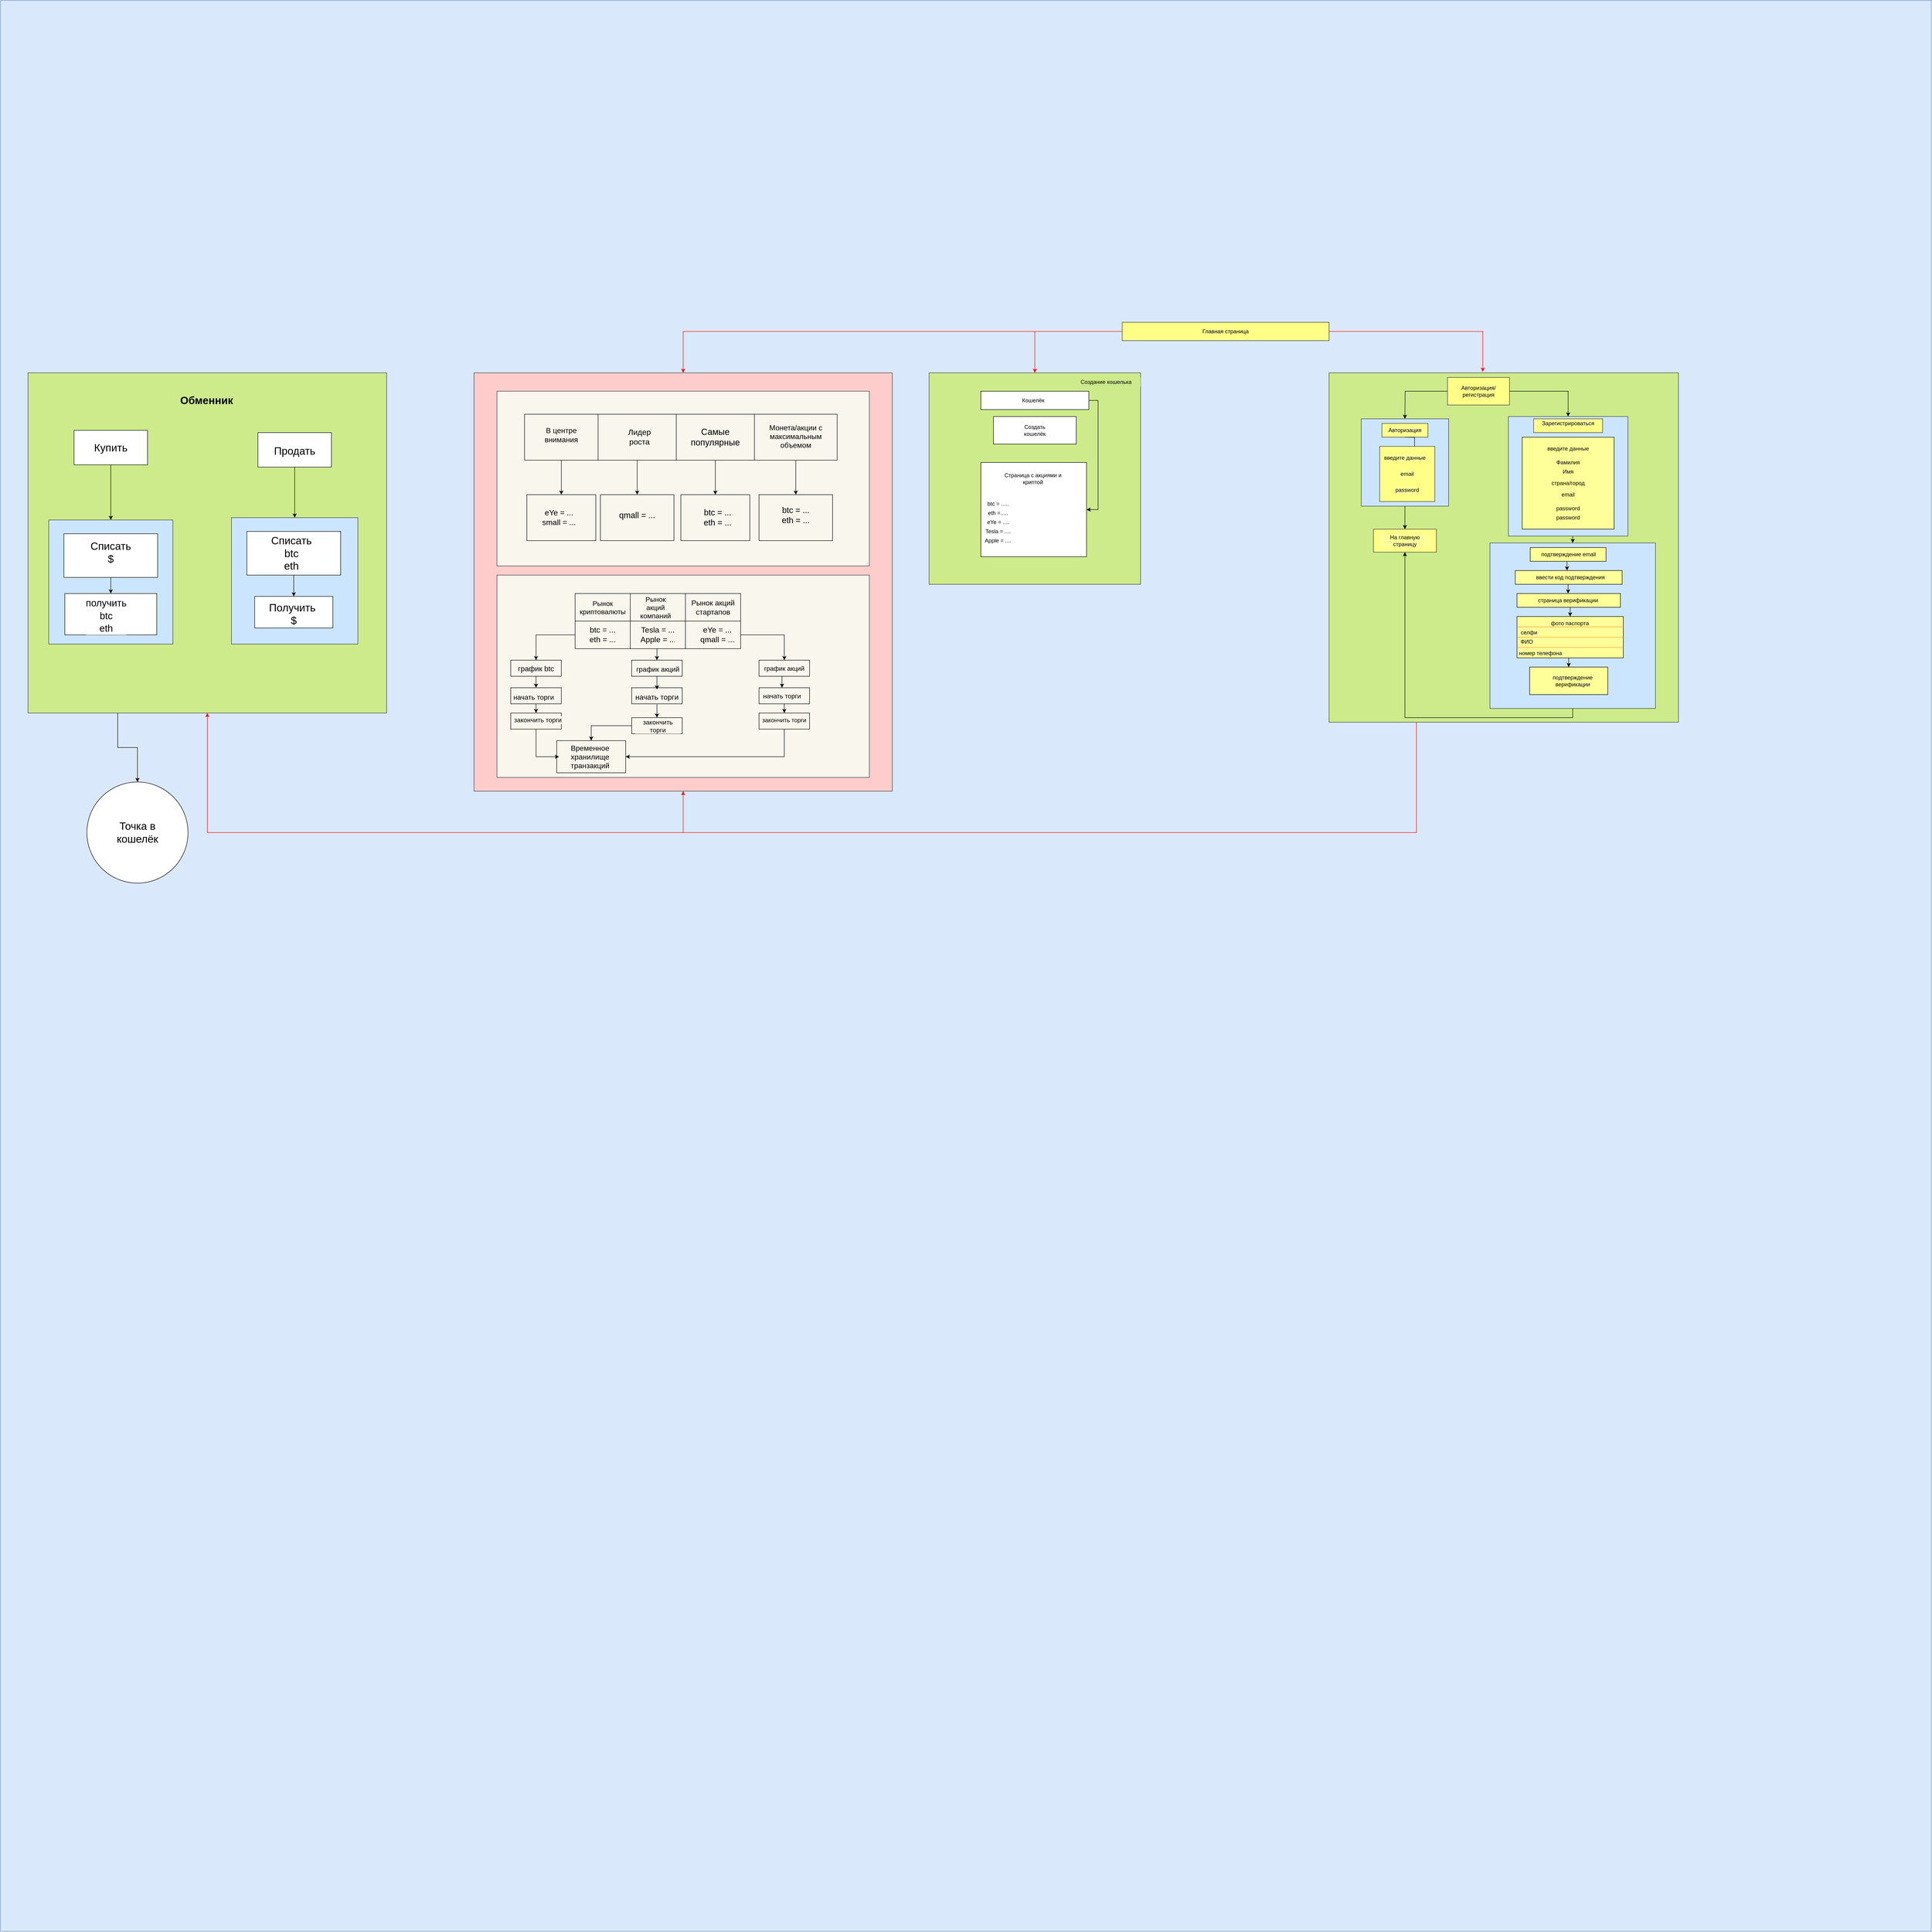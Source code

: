 <mxfile version="20.6.0" type="github">
  <diagram id="_kXGo4iluYgXWChyUHFs" name="Страница 1">
    <mxGraphModel dx="4217" dy="2133" grid="1" gridSize="10" guides="1" tooltips="1" connect="1" arrows="1" fold="1" page="1" pageScale="1" pageWidth="827" pageHeight="1169" math="0" shadow="0">
      <root>
        <mxCell id="0" />
        <mxCell id="1" parent="0" />
        <mxCell id="PXMOqG3apg1fKfNR8DtC-1" value="" style="whiteSpace=wrap;html=1;aspect=fixed;fillColor=#dae8fc;strokeColor=#6c8ebf;" vertex="1" parent="1">
          <mxGeometry x="-2310" y="-570" width="4200" height="4200" as="geometry" />
        </mxCell>
        <mxCell id="PXMOqG3apg1fKfNR8DtC-85" style="edgeStyle=orthogonalEdgeStyle;rounded=0;orthogonalLoop=1;jettySize=auto;html=1;exitX=1;exitY=0.5;exitDx=0;exitDy=0;entryX=0.44;entryY=-0.003;entryDx=0;entryDy=0;entryPerimeter=0;strokeColor=#FF0000;" edge="1" parent="1" source="PXMOqG3apg1fKfNR8DtC-2" target="PXMOqG3apg1fKfNR8DtC-5">
          <mxGeometry relative="1" as="geometry" />
        </mxCell>
        <mxCell id="PXMOqG3apg1fKfNR8DtC-89" style="edgeStyle=orthogonalEdgeStyle;rounded=0;orthogonalLoop=1;jettySize=auto;html=1;exitX=0;exitY=0.5;exitDx=0;exitDy=0;strokeColor=#FF0000;" edge="1" parent="1" source="PXMOqG3apg1fKfNR8DtC-2" target="PXMOqG3apg1fKfNR8DtC-88">
          <mxGeometry relative="1" as="geometry" />
        </mxCell>
        <mxCell id="PXMOqG3apg1fKfNR8DtC-109" style="edgeStyle=orthogonalEdgeStyle;rounded=0;orthogonalLoop=1;jettySize=auto;html=1;exitX=0;exitY=0.5;exitDx=0;exitDy=0;entryX=0.5;entryY=0;entryDx=0;entryDy=0;strokeColor=#FF0000;" edge="1" parent="1" source="PXMOqG3apg1fKfNR8DtC-2" target="PXMOqG3apg1fKfNR8DtC-107">
          <mxGeometry relative="1" as="geometry" />
        </mxCell>
        <mxCell id="PXMOqG3apg1fKfNR8DtC-2" value="Главная&amp;nbsp;страница" style="text;html=1;align=center;verticalAlign=middle;whiteSpace=wrap;rounded=0;fillColor=#ffff88;strokeColor=#36393d;" vertex="1" parent="1">
          <mxGeometry x="130" y="130" width="450" height="40" as="geometry" />
        </mxCell>
        <mxCell id="PXMOqG3apg1fKfNR8DtC-187" style="edgeStyle=orthogonalEdgeStyle;rounded=0;orthogonalLoop=1;jettySize=auto;html=1;exitX=0.25;exitY=1;exitDx=0;exitDy=0;entryX=0.5;entryY=1;entryDx=0;entryDy=0;strokeColor=#FF0000;" edge="1" parent="1" source="PXMOqG3apg1fKfNR8DtC-5" target="PXMOqG3apg1fKfNR8DtC-107">
          <mxGeometry relative="1" as="geometry">
            <Array as="points">
              <mxPoint x="770" y="1240" />
              <mxPoint x="-825" y="1240" />
            </Array>
          </mxGeometry>
        </mxCell>
        <mxCell id="PXMOqG3apg1fKfNR8DtC-217" style="edgeStyle=orthogonalEdgeStyle;rounded=0;orthogonalLoop=1;jettySize=auto;html=1;exitX=0.25;exitY=1;exitDx=0;exitDy=0;entryX=0.5;entryY=1;entryDx=0;entryDy=0;strokeColor=#FF0000;fontSize=14;" edge="1" parent="1" source="PXMOqG3apg1fKfNR8DtC-5" target="PXMOqG3apg1fKfNR8DtC-189">
          <mxGeometry relative="1" as="geometry">
            <Array as="points">
              <mxPoint x="770" y="1240" />
              <mxPoint x="-1860" y="1240" />
            </Array>
          </mxGeometry>
        </mxCell>
        <mxCell id="PXMOqG3apg1fKfNR8DtC-5" value="" style="whiteSpace=wrap;html=1;aspect=fixed;fillColor=#cdeb8b;strokeColor=#36393d;" vertex="1" parent="1">
          <mxGeometry x="580" y="240" width="760" height="760" as="geometry" />
        </mxCell>
        <mxCell id="PXMOqG3apg1fKfNR8DtC-24" style="edgeStyle=orthogonalEdgeStyle;rounded=0;orthogonalLoop=1;jettySize=auto;html=1;exitX=0;exitY=0.5;exitDx=0;exitDy=0;entryX=0.5;entryY=0;entryDx=0;entryDy=0;" edge="1" parent="1" source="PXMOqG3apg1fKfNR8DtC-6">
          <mxGeometry relative="1" as="geometry">
            <mxPoint x="745" y="340" as="targetPoint" />
          </mxGeometry>
        </mxCell>
        <mxCell id="PXMOqG3apg1fKfNR8DtC-50" style="edgeStyle=orthogonalEdgeStyle;rounded=0;orthogonalLoop=1;jettySize=auto;html=1;entryX=0.5;entryY=0;entryDx=0;entryDy=0;" edge="1" parent="1" source="PXMOqG3apg1fKfNR8DtC-6" target="PXMOqG3apg1fKfNR8DtC-39">
          <mxGeometry relative="1" as="geometry" />
        </mxCell>
        <mxCell id="PXMOqG3apg1fKfNR8DtC-6" value="" style="rounded=0;whiteSpace=wrap;html=1;fillColor=#ffff88;strokeColor=#36393d;" vertex="1" parent="1">
          <mxGeometry x="837.5" y="250" width="135" height="60" as="geometry" />
        </mxCell>
        <mxCell id="PXMOqG3apg1fKfNR8DtC-7" value="Авторизация/регистрация" style="text;html=1;strokeColor=none;fillColor=none;align=center;verticalAlign=middle;whiteSpace=wrap;rounded=0;" vertex="1" parent="1">
          <mxGeometry x="875" y="265" width="60" height="30" as="geometry" />
        </mxCell>
        <mxCell id="PXMOqG3apg1fKfNR8DtC-30" style="edgeStyle=orthogonalEdgeStyle;rounded=0;orthogonalLoop=1;jettySize=auto;html=1;exitX=0.5;exitY=1;exitDx=0;exitDy=0;entryX=0.5;entryY=0;entryDx=0;entryDy=0;" edge="1" parent="1" source="PXMOqG3apg1fKfNR8DtC-9" target="PXMOqG3apg1fKfNR8DtC-22">
          <mxGeometry relative="1" as="geometry" />
        </mxCell>
        <mxCell id="PXMOqG3apg1fKfNR8DtC-9" value="" style="whiteSpace=wrap;html=1;aspect=fixed;fillColor=#cce5ff;strokeColor=#36393d;" vertex="1" parent="1">
          <mxGeometry x="650" y="340" width="190" height="190" as="geometry" />
        </mxCell>
        <mxCell id="PXMOqG3apg1fKfNR8DtC-13" value="" style="rounded=0;whiteSpace=wrap;html=1;labelBackgroundColor=#ffffff;fillColor=#ffff88;strokeColor=#36393d;" vertex="1" parent="1">
          <mxGeometry x="695" y="350" width="100" height="30" as="geometry" />
        </mxCell>
        <mxCell id="PXMOqG3apg1fKfNR8DtC-29" value="" style="edgeStyle=orthogonalEdgeStyle;rounded=0;orthogonalLoop=1;jettySize=auto;html=1;" edge="1" parent="1">
          <mxGeometry relative="1" as="geometry">
            <mxPoint x="745" y="380" as="sourcePoint" />
            <mxPoint x="749.333" y="470.0" as="targetPoint" />
          </mxGeometry>
        </mxCell>
        <mxCell id="PXMOqG3apg1fKfNR8DtC-15" value="" style="whiteSpace=wrap;html=1;aspect=fixed;labelBackgroundColor=#ffffff;fillColor=#ffff88;strokeColor=#36393d;" vertex="1" parent="1">
          <mxGeometry x="690" y="400" width="120" height="120" as="geometry" />
        </mxCell>
        <mxCell id="PXMOqG3apg1fKfNR8DtC-22" value="" style="rounded=0;whiteSpace=wrap;html=1;labelBackgroundColor=#ffffff;fillColor=#ffff88;strokeColor=#36393d;" vertex="1" parent="1">
          <mxGeometry x="676.5" y="580" width="137" height="50" as="geometry" />
        </mxCell>
        <mxCell id="PXMOqG3apg1fKfNR8DtC-68" style="edgeStyle=orthogonalEdgeStyle;rounded=0;orthogonalLoop=1;jettySize=auto;html=1;exitX=0.5;exitY=1;exitDx=0;exitDy=0;entryX=0.5;entryY=0;entryDx=0;entryDy=0;" edge="1" parent="1" source="PXMOqG3apg1fKfNR8DtC-31" target="PXMOqG3apg1fKfNR8DtC-59">
          <mxGeometry relative="1" as="geometry" />
        </mxCell>
        <mxCell id="PXMOqG3apg1fKfNR8DtC-31" value="" style="whiteSpace=wrap;html=1;aspect=fixed;labelBackgroundColor=#ffffff;fillColor=#cce5ff;strokeColor=#36393d;" vertex="1" parent="1">
          <mxGeometry x="970" y="335" width="260" height="260" as="geometry" />
        </mxCell>
        <mxCell id="PXMOqG3apg1fKfNR8DtC-34" value="" style="rounded=0;whiteSpace=wrap;html=1;labelBackgroundColor=#ffffff;fillColor=#ffff88;strokeColor=#36393d;" vertex="1" parent="1">
          <mxGeometry x="1025" y="340" width="150" height="30" as="geometry" />
        </mxCell>
        <mxCell id="PXMOqG3apg1fKfNR8DtC-39" value="Зарегистрироваться" style="text;html=1;strokeColor=none;fillColor=none;align=center;verticalAlign=middle;whiteSpace=wrap;rounded=0;labelBackgroundColor=#FFFF99;" vertex="1" parent="1">
          <mxGeometry x="1040" y="335" width="120" height="30" as="geometry" />
        </mxCell>
        <mxCell id="PXMOqG3apg1fKfNR8DtC-41" value="" style="whiteSpace=wrap;html=1;aspect=fixed;labelBackgroundColor=#FFFF99;fillColor=#FFFF99;" vertex="1" parent="1">
          <mxGeometry x="1000" y="380" width="200" height="200" as="geometry" />
        </mxCell>
        <mxCell id="PXMOqG3apg1fKfNR8DtC-42" value="введите данные" style="text;html=1;strokeColor=none;fillColor=none;align=center;verticalAlign=middle;whiteSpace=wrap;rounded=0;labelBackgroundColor=#FFFF99;" vertex="1" parent="1">
          <mxGeometry x="1045" y="390" width="110" height="30" as="geometry" />
        </mxCell>
        <mxCell id="PXMOqG3apg1fKfNR8DtC-43" value="Фамилия" style="text;html=1;strokeColor=none;fillColor=none;align=center;verticalAlign=middle;whiteSpace=wrap;rounded=0;labelBackgroundColor=#FFFF99;" vertex="1" parent="1">
          <mxGeometry x="1070" y="420" width="60" height="30" as="geometry" />
        </mxCell>
        <mxCell id="PXMOqG3apg1fKfNR8DtC-44" value="Имя" style="text;html=1;strokeColor=none;fillColor=none;align=center;verticalAlign=middle;whiteSpace=wrap;rounded=0;labelBackgroundColor=#FFFF99;" vertex="1" parent="1">
          <mxGeometry x="1070" y="440" width="60" height="30" as="geometry" />
        </mxCell>
        <mxCell id="PXMOqG3apg1fKfNR8DtC-45" value="страна/город" style="text;html=1;strokeColor=none;fillColor=none;align=center;verticalAlign=middle;whiteSpace=wrap;rounded=0;labelBackgroundColor=#FFFF99;" vertex="1" parent="1">
          <mxGeometry x="1060" y="465" width="80" height="30" as="geometry" />
        </mxCell>
        <mxCell id="PXMOqG3apg1fKfNR8DtC-46" value="email" style="text;html=1;strokeColor=none;fillColor=none;align=center;verticalAlign=middle;whiteSpace=wrap;rounded=0;labelBackgroundColor=#FFFF99;" vertex="1" parent="1">
          <mxGeometry x="1070" y="490" width="60" height="30" as="geometry" />
        </mxCell>
        <mxCell id="PXMOqG3apg1fKfNR8DtC-47" value="password" style="text;html=1;strokeColor=none;fillColor=none;align=center;verticalAlign=middle;whiteSpace=wrap;rounded=0;labelBackgroundColor=#FFFF99;" vertex="1" parent="1">
          <mxGeometry x="1070" y="520" width="60" height="30" as="geometry" />
        </mxCell>
        <mxCell id="PXMOqG3apg1fKfNR8DtC-48" value="password" style="text;html=1;strokeColor=none;fillColor=none;align=center;verticalAlign=middle;whiteSpace=wrap;rounded=0;labelBackgroundColor=#FFFF99;" vertex="1" parent="1">
          <mxGeometry x="1070" y="540" width="60" height="30" as="geometry" />
        </mxCell>
        <mxCell id="PXMOqG3apg1fKfNR8DtC-51" value="На главную страницу" style="text;html=1;strokeColor=none;fillColor=none;align=center;verticalAlign=middle;whiteSpace=wrap;rounded=0;labelBackgroundColor=#FFFF99;" vertex="1" parent="1">
          <mxGeometry x="690" y="590" width="110" height="30" as="geometry" />
        </mxCell>
        <mxCell id="PXMOqG3apg1fKfNR8DtC-52" value="password" style="text;html=1;strokeColor=none;fillColor=none;align=center;verticalAlign=middle;whiteSpace=wrap;rounded=0;labelBackgroundColor=#FFFF99;" vertex="1" parent="1">
          <mxGeometry x="720" y="480" width="60" height="30" as="geometry" />
        </mxCell>
        <mxCell id="PXMOqG3apg1fKfNR8DtC-53" value="email" style="text;html=1;strokeColor=none;fillColor=none;align=center;verticalAlign=middle;whiteSpace=wrap;rounded=0;labelBackgroundColor=#FFFF99;" vertex="1" parent="1">
          <mxGeometry x="720" y="445" width="60" height="30" as="geometry" />
        </mxCell>
        <mxCell id="PXMOqG3apg1fKfNR8DtC-54" value="введите данные" style="text;html=1;strokeColor=none;fillColor=none;align=center;verticalAlign=middle;whiteSpace=wrap;rounded=0;labelBackgroundColor=#FFFF99;" vertex="1" parent="1">
          <mxGeometry x="690" y="410" width="110" height="30" as="geometry" />
        </mxCell>
        <mxCell id="PXMOqG3apg1fKfNR8DtC-55" value="Авторизация" style="text;html=1;strokeColor=none;fillColor=none;align=center;verticalAlign=middle;whiteSpace=wrap;rounded=0;labelBackgroundColor=#FFFF99;" vertex="1" parent="1">
          <mxGeometry x="715" y="350" width="60" height="30" as="geometry" />
        </mxCell>
        <mxCell id="PXMOqG3apg1fKfNR8DtC-84" style="edgeStyle=orthogonalEdgeStyle;rounded=0;orthogonalLoop=1;jettySize=auto;html=1;exitX=0.5;exitY=1;exitDx=0;exitDy=0;entryX=0.5;entryY=1;entryDx=0;entryDy=0;strokeColor=#000000;" edge="1" parent="1" source="PXMOqG3apg1fKfNR8DtC-59" target="PXMOqG3apg1fKfNR8DtC-22">
          <mxGeometry relative="1" as="geometry" />
        </mxCell>
        <mxCell id="PXMOqG3apg1fKfNR8DtC-59" value="" style="whiteSpace=wrap;html=1;aspect=fixed;labelBackgroundColor=#ffffff;fillColor=#cce5ff;strokeColor=#36393d;" vertex="1" parent="1">
          <mxGeometry x="930" y="610" width="360" height="360" as="geometry" />
        </mxCell>
        <mxCell id="PXMOqG3apg1fKfNR8DtC-60" value="" style="rounded=0;whiteSpace=wrap;html=1;labelBackgroundColor=#FFFF99;fillColor=#FFFF99;" vertex="1" parent="1">
          <mxGeometry x="1017.5" y="620" width="165" height="30" as="geometry" />
        </mxCell>
        <mxCell id="PXMOqG3apg1fKfNR8DtC-69" style="edgeStyle=orthogonalEdgeStyle;rounded=0;orthogonalLoop=1;jettySize=auto;html=1;exitX=0.5;exitY=1;exitDx=0;exitDy=0;entryX=0.47;entryY=0;entryDx=0;entryDy=0;entryPerimeter=0;" edge="1" parent="1" source="PXMOqG3apg1fKfNR8DtC-61" target="PXMOqG3apg1fKfNR8DtC-63">
          <mxGeometry relative="1" as="geometry" />
        </mxCell>
        <mxCell id="PXMOqG3apg1fKfNR8DtC-61" value="подтверждение email" style="text;html=1;strokeColor=none;fillColor=none;align=center;verticalAlign=middle;whiteSpace=wrap;rounded=0;labelBackgroundColor=#FFFF99;" vertex="1" parent="1">
          <mxGeometry x="1021.25" y="620" width="160" height="30" as="geometry" />
        </mxCell>
        <mxCell id="PXMOqG3apg1fKfNR8DtC-62" value="" style="rounded=0;whiteSpace=wrap;html=1;labelBackgroundColor=#FFFF99;fillColor=#FFFF99;" vertex="1" parent="1">
          <mxGeometry x="985" y="670" width="232.5" height="30" as="geometry" />
        </mxCell>
        <mxCell id="PXMOqG3apg1fKfNR8DtC-70" style="edgeStyle=orthogonalEdgeStyle;rounded=0;orthogonalLoop=1;jettySize=auto;html=1;exitX=0.5;exitY=1;exitDx=0;exitDy=0;entryX=0.5;entryY=0;entryDx=0;entryDy=0;" edge="1" parent="1" source="PXMOqG3apg1fKfNR8DtC-63" target="PXMOqG3apg1fKfNR8DtC-65">
          <mxGeometry relative="1" as="geometry" />
        </mxCell>
        <mxCell id="PXMOqG3apg1fKfNR8DtC-63" value="ввести код подтверждения" style="text;html=1;strokeColor=none;fillColor=none;align=center;verticalAlign=middle;whiteSpace=wrap;rounded=0;labelBackgroundColor=#FFFF99;" vertex="1" parent="1">
          <mxGeometry x="980" y="670" width="250" height="30" as="geometry" />
        </mxCell>
        <mxCell id="PXMOqG3apg1fKfNR8DtC-64" value="" style="rounded=0;whiteSpace=wrap;html=1;labelBackgroundColor=#FFFF99;fillColor=#FFFF99;" vertex="1" parent="1">
          <mxGeometry x="988.75" y="720" width="225" height="30" as="geometry" />
        </mxCell>
        <mxCell id="PXMOqG3apg1fKfNR8DtC-72" style="edgeStyle=orthogonalEdgeStyle;rounded=0;orthogonalLoop=1;jettySize=auto;html=1;exitX=0.5;exitY=1;exitDx=0;exitDy=0;entryX=0.5;entryY=0;entryDx=0;entryDy=0;" edge="1" parent="1" source="PXMOqG3apg1fKfNR8DtC-65" target="PXMOqG3apg1fKfNR8DtC-67">
          <mxGeometry relative="1" as="geometry" />
        </mxCell>
        <mxCell id="PXMOqG3apg1fKfNR8DtC-65" value="страница верификации" style="text;html=1;strokeColor=none;fillColor=none;align=center;verticalAlign=middle;whiteSpace=wrap;rounded=0;labelBackgroundColor=#FFFF99;" vertex="1" parent="1">
          <mxGeometry x="1000" y="720" width="200" height="30" as="geometry" />
        </mxCell>
        <mxCell id="PXMOqG3apg1fKfNR8DtC-83" style="edgeStyle=orthogonalEdgeStyle;rounded=0;orthogonalLoop=1;jettySize=auto;html=1;exitX=0.5;exitY=1;exitDx=0;exitDy=0;entryX=0.5;entryY=0;entryDx=0;entryDy=0;strokeColor=#000000;" edge="1" parent="1" source="PXMOqG3apg1fKfNR8DtC-67" target="PXMOqG3apg1fKfNR8DtC-81">
          <mxGeometry relative="1" as="geometry" />
        </mxCell>
        <mxCell id="PXMOqG3apg1fKfNR8DtC-67" value="" style="rounded=0;whiteSpace=wrap;html=1;labelBackgroundColor=#FFFF99;fillColor=#FFFF99;" vertex="1" parent="1">
          <mxGeometry x="988.75" y="770" width="231.25" height="90" as="geometry" />
        </mxCell>
        <mxCell id="PXMOqG3apg1fKfNR8DtC-73" value="фото паспорта" style="text;html=1;strokeColor=none;fillColor=none;align=center;verticalAlign=middle;whiteSpace=wrap;rounded=0;labelBackgroundColor=#FFFF99;" vertex="1" parent="1">
          <mxGeometry x="1057.18" y="770" width="94.38" height="30" as="geometry" />
        </mxCell>
        <mxCell id="PXMOqG3apg1fKfNR8DtC-74" value="" style="endArrow=none;html=1;rounded=0;exitX=0;exitY=0.25;exitDx=0;exitDy=0;entryX=1;entryY=0.25;entryDx=0;entryDy=0;fillColor=#ffff88;strokeColor=#FF9933;" edge="1" parent="1" source="PXMOqG3apg1fKfNR8DtC-67" target="PXMOqG3apg1fKfNR8DtC-67">
          <mxGeometry width="50" height="50" relative="1" as="geometry">
            <mxPoint x="920" y="810" as="sourcePoint" />
            <mxPoint x="970" y="760" as="targetPoint" />
          </mxGeometry>
        </mxCell>
        <mxCell id="PXMOqG3apg1fKfNR8DtC-75" value="" style="endArrow=none;html=1;rounded=0;exitX=0;exitY=0.5;exitDx=0;exitDy=0;entryX=1;entryY=0.5;entryDx=0;entryDy=0;fillColor=#ffff88;strokeColor=#FF9933;" edge="1" parent="1" source="PXMOqG3apg1fKfNR8DtC-67" target="PXMOqG3apg1fKfNR8DtC-67">
          <mxGeometry width="50" height="50" relative="1" as="geometry">
            <mxPoint x="998.75" y="802.5" as="sourcePoint" />
            <mxPoint x="1230" y="802.5" as="targetPoint" />
          </mxGeometry>
        </mxCell>
        <mxCell id="PXMOqG3apg1fKfNR8DtC-76" value="" style="endArrow=none;html=1;rounded=0;exitX=0;exitY=0.75;exitDx=0;exitDy=0;entryX=1;entryY=0.75;entryDx=0;entryDy=0;fillColor=#ffff88;strokeColor=#FF9933;" edge="1" parent="1" source="PXMOqG3apg1fKfNR8DtC-67" target="PXMOqG3apg1fKfNR8DtC-67">
          <mxGeometry width="50" height="50" relative="1" as="geometry">
            <mxPoint x="1008.75" y="812.5" as="sourcePoint" />
            <mxPoint x="1240" y="812.5" as="targetPoint" />
          </mxGeometry>
        </mxCell>
        <mxCell id="PXMOqG3apg1fKfNR8DtC-77" value="селфи" style="text;html=1;strokeColor=none;fillColor=none;align=center;verticalAlign=middle;whiteSpace=wrap;rounded=0;labelBackgroundColor=#FFFF99;" vertex="1" parent="1">
          <mxGeometry x="980" y="790" width="70" height="30" as="geometry" />
        </mxCell>
        <mxCell id="PXMOqG3apg1fKfNR8DtC-78" value="ФИО" style="text;html=1;strokeColor=none;fillColor=none;align=center;verticalAlign=middle;whiteSpace=wrap;rounded=0;labelBackgroundColor=#FFFF99;" vertex="1" parent="1">
          <mxGeometry x="980" y="820" width="60" height="10" as="geometry" />
        </mxCell>
        <mxCell id="PXMOqG3apg1fKfNR8DtC-79" value="номер телефона" style="text;html=1;strokeColor=none;fillColor=none;align=center;verticalAlign=middle;whiteSpace=wrap;rounded=0;labelBackgroundColor=#FFFF99;" vertex="1" parent="1">
          <mxGeometry x="980" y="840" width="120" height="20" as="geometry" />
        </mxCell>
        <mxCell id="PXMOqG3apg1fKfNR8DtC-81" value="" style="rounded=0;whiteSpace=wrap;html=1;labelBackgroundColor=#FFFF99;fillColor=#FFFF99;" vertex="1" parent="1">
          <mxGeometry x="1016.25" y="880" width="170" height="60" as="geometry" />
        </mxCell>
        <mxCell id="PXMOqG3apg1fKfNR8DtC-82" value="подтверждение верификации" style="text;html=1;strokeColor=none;fillColor=none;align=center;verticalAlign=middle;whiteSpace=wrap;rounded=0;labelBackgroundColor=#FFFF99;" vertex="1" parent="1">
          <mxGeometry x="1060" y="895" width="100" height="30" as="geometry" />
        </mxCell>
        <mxCell id="PXMOqG3apg1fKfNR8DtC-88" value="" style="whiteSpace=wrap;html=1;aspect=fixed;labelBackgroundColor=#FFFF99;fillColor=#cdeb8b;strokeColor=#36393d;" vertex="1" parent="1">
          <mxGeometry x="-290" y="240" width="460" height="460" as="geometry" />
        </mxCell>
        <mxCell id="PXMOqG3apg1fKfNR8DtC-103" style="edgeStyle=orthogonalEdgeStyle;rounded=0;orthogonalLoop=1;jettySize=auto;html=1;exitX=1;exitY=0.5;exitDx=0;exitDy=0;entryX=1;entryY=0.5;entryDx=0;entryDy=0;strokeColor=#000000;" edge="1" parent="1" source="PXMOqG3apg1fKfNR8DtC-90" target="PXMOqG3apg1fKfNR8DtC-96">
          <mxGeometry relative="1" as="geometry" />
        </mxCell>
        <mxCell id="PXMOqG3apg1fKfNR8DtC-90" value="" style="rounded=0;whiteSpace=wrap;html=1;labelBackgroundColor=#FFFF99;" vertex="1" parent="1">
          <mxGeometry x="-177.5" y="280" width="235" height="40" as="geometry" />
        </mxCell>
        <mxCell id="PXMOqG3apg1fKfNR8DtC-93" value="Кошелёк" style="text;html=1;strokeColor=none;fillColor=none;align=center;verticalAlign=middle;whiteSpace=wrap;rounded=0;labelBackgroundColor=#FFFFFF;" vertex="1" parent="1">
          <mxGeometry x="-110" y="285" width="92.5" height="30" as="geometry" />
        </mxCell>
        <mxCell id="PXMOqG3apg1fKfNR8DtC-94" value="" style="rounded=0;whiteSpace=wrap;html=1;labelBackgroundColor=#FFFFFF;" vertex="1" parent="1">
          <mxGeometry x="-150" y="335" width="180" height="60" as="geometry" />
        </mxCell>
        <mxCell id="PXMOqG3apg1fKfNR8DtC-95" value="Создать кошелёк" style="text;html=1;strokeColor=none;fillColor=none;align=center;verticalAlign=middle;whiteSpace=wrap;rounded=0;labelBackgroundColor=#FFFFFF;" vertex="1" parent="1">
          <mxGeometry x="-105" y="350" width="90" height="30" as="geometry" />
        </mxCell>
        <mxCell id="PXMOqG3apg1fKfNR8DtC-96" value="" style="rounded=0;whiteSpace=wrap;html=1;labelBackgroundColor=#FFFFFF;" vertex="1" parent="1">
          <mxGeometry x="-177.5" y="435" width="230" height="205" as="geometry" />
        </mxCell>
        <mxCell id="PXMOqG3apg1fKfNR8DtC-97" value="Страница с акциями и криптой" style="text;html=1;strokeColor=none;fillColor=none;align=center;verticalAlign=middle;whiteSpace=wrap;rounded=0;labelBackgroundColor=#FFFFFF;" vertex="1" parent="1">
          <mxGeometry x="-138.75" y="455" width="150" height="30" as="geometry" />
        </mxCell>
        <mxCell id="PXMOqG3apg1fKfNR8DtC-98" value="btc = ....." style="text;html=1;strokeColor=none;fillColor=none;align=center;verticalAlign=middle;whiteSpace=wrap;rounded=0;labelBackgroundColor=#FFFFFF;" vertex="1" parent="1">
          <mxGeometry x="-170" y="510" width="60" height="30" as="geometry" />
        </mxCell>
        <mxCell id="PXMOqG3apg1fKfNR8DtC-99" value="eth =....." style="text;html=1;strokeColor=none;fillColor=none;align=center;verticalAlign=middle;whiteSpace=wrap;rounded=0;labelBackgroundColor=#FFFFFF;" vertex="1" parent="1">
          <mxGeometry x="-170" y="530" width="60" height="30" as="geometry" />
        </mxCell>
        <mxCell id="PXMOqG3apg1fKfNR8DtC-100" value="eYe = ...." style="text;html=1;strokeColor=none;fillColor=none;align=center;verticalAlign=middle;whiteSpace=wrap;rounded=0;labelBackgroundColor=#FFFFFF;" vertex="1" parent="1">
          <mxGeometry x="-170" y="550" width="60" height="30" as="geometry" />
        </mxCell>
        <mxCell id="PXMOqG3apg1fKfNR8DtC-101" value="Tesla = ...." style="text;html=1;strokeColor=none;fillColor=none;align=center;verticalAlign=middle;whiteSpace=wrap;rounded=0;labelBackgroundColor=#FFFFFF;" vertex="1" parent="1">
          <mxGeometry x="-170" y="570" width="60" height="30" as="geometry" />
        </mxCell>
        <mxCell id="PXMOqG3apg1fKfNR8DtC-102" value="Apple = ...." style="text;html=1;strokeColor=none;fillColor=none;align=center;verticalAlign=middle;whiteSpace=wrap;rounded=0;labelBackgroundColor=#FFFFFF;" vertex="1" parent="1">
          <mxGeometry x="-170" y="590" width="60" height="30" as="geometry" />
        </mxCell>
        <mxCell id="PXMOqG3apg1fKfNR8DtC-106" value="&lt;span style=&quot;background-color: rgb(205, 235, 139);&quot;&gt;Создание кошелька&lt;/span&gt;" style="text;html=1;strokeColor=none;fillColor=#cdeb8b;align=center;verticalAlign=middle;whiteSpace=wrap;rounded=0;labelBackgroundColor=#B9E0A5;" vertex="1" parent="1">
          <mxGeometry x="20" y="250" width="150" height="20" as="geometry" />
        </mxCell>
        <mxCell id="PXMOqG3apg1fKfNR8DtC-107" value="" style="whiteSpace=wrap;html=1;aspect=fixed;labelBackgroundColor=#CDEB8B;fillColor=#ffcccc;strokeColor=#36393d;" vertex="1" parent="1">
          <mxGeometry x="-1280" y="240" width="910" height="910" as="geometry" />
        </mxCell>
        <mxCell id="PXMOqG3apg1fKfNR8DtC-111" value="" style="rounded=0;whiteSpace=wrap;html=1;labelBackgroundColor=#CDEB8B;fillColor=#f9f7ed;strokeColor=#36393d;" vertex="1" parent="1">
          <mxGeometry x="-1230" y="280" width="810" height="380" as="geometry" />
        </mxCell>
        <mxCell id="PXMOqG3apg1fKfNR8DtC-127" style="edgeStyle=orthogonalEdgeStyle;rounded=0;orthogonalLoop=1;jettySize=auto;html=1;exitX=0.5;exitY=1;exitDx=0;exitDy=0;entryX=0.5;entryY=0;entryDx=0;entryDy=0;strokeColor=#000000;" edge="1" parent="1" source="PXMOqG3apg1fKfNR8DtC-112" target="PXMOqG3apg1fKfNR8DtC-123">
          <mxGeometry relative="1" as="geometry" />
        </mxCell>
        <mxCell id="PXMOqG3apg1fKfNR8DtC-112" value="" style="rounded=0;whiteSpace=wrap;html=1;labelBackgroundColor=#CDEB8B;fillColor=none;" vertex="1" parent="1">
          <mxGeometry x="-1170" y="330" width="160" height="100" as="geometry" />
        </mxCell>
        <mxCell id="PXMOqG3apg1fKfNR8DtC-128" style="edgeStyle=orthogonalEdgeStyle;rounded=0;orthogonalLoop=1;jettySize=auto;html=1;exitX=0.5;exitY=1;exitDx=0;exitDy=0;entryX=0.5;entryY=0;entryDx=0;entryDy=0;strokeColor=#000000;" edge="1" parent="1" source="PXMOqG3apg1fKfNR8DtC-113" target="PXMOqG3apg1fKfNR8DtC-124">
          <mxGeometry relative="1" as="geometry" />
        </mxCell>
        <mxCell id="PXMOqG3apg1fKfNR8DtC-113" value="" style="rounded=0;whiteSpace=wrap;html=1;labelBackgroundColor=#CDEB8B;fillColor=none;" vertex="1" parent="1">
          <mxGeometry x="-1010" y="330" width="170" height="100" as="geometry" />
        </mxCell>
        <mxCell id="PXMOqG3apg1fKfNR8DtC-129" style="edgeStyle=orthogonalEdgeStyle;rounded=0;orthogonalLoop=1;jettySize=auto;html=1;exitX=0.5;exitY=1;exitDx=0;exitDy=0;entryX=0.5;entryY=0;entryDx=0;entryDy=0;strokeColor=#000000;" edge="1" parent="1" source="PXMOqG3apg1fKfNR8DtC-114" target="PXMOqG3apg1fKfNR8DtC-125">
          <mxGeometry relative="1" as="geometry" />
        </mxCell>
        <mxCell id="PXMOqG3apg1fKfNR8DtC-114" value="" style="rounded=0;whiteSpace=wrap;html=1;labelBackgroundColor=#CDEB8B;fillColor=none;" vertex="1" parent="1">
          <mxGeometry x="-840" y="330" width="170" height="100" as="geometry" />
        </mxCell>
        <mxCell id="PXMOqG3apg1fKfNR8DtC-130" style="edgeStyle=orthogonalEdgeStyle;rounded=0;orthogonalLoop=1;jettySize=auto;html=1;exitX=0.5;exitY=1;exitDx=0;exitDy=0;entryX=0.5;entryY=0;entryDx=0;entryDy=0;strokeColor=#000000;" edge="1" parent="1" source="PXMOqG3apg1fKfNR8DtC-115" target="PXMOqG3apg1fKfNR8DtC-126">
          <mxGeometry relative="1" as="geometry" />
        </mxCell>
        <mxCell id="PXMOqG3apg1fKfNR8DtC-115" value="" style="rounded=0;whiteSpace=wrap;html=1;labelBackgroundColor=#CDEB8B;fillColor=none;" vertex="1" parent="1">
          <mxGeometry x="-670" y="330" width="180" height="100" as="geometry" />
        </mxCell>
        <mxCell id="PXMOqG3apg1fKfNR8DtC-119" value="&lt;font style=&quot;font-size: 16px;&quot;&gt;В центре внимания&lt;/font&gt;" style="text;html=1;strokeColor=none;fillColor=none;align=center;verticalAlign=middle;whiteSpace=wrap;rounded=0;labelBackgroundColor=#F9F7ED;" vertex="1" parent="1">
          <mxGeometry x="-1140" y="350" width="100" height="50" as="geometry" />
        </mxCell>
        <mxCell id="PXMOqG3apg1fKfNR8DtC-120" value="&lt;font style=&quot;font-size: 17px;&quot;&gt;Лидер роста&lt;/font&gt;" style="text;html=1;strokeColor=none;fillColor=none;align=center;verticalAlign=middle;whiteSpace=wrap;rounded=0;labelBackgroundColor=#F9F7ED;" vertex="1" parent="1">
          <mxGeometry x="-970" y="360" width="100" height="40" as="geometry" />
        </mxCell>
        <mxCell id="PXMOqG3apg1fKfNR8DtC-121" value="&lt;font style=&quot;font-size: 19px;&quot;&gt;Самые популярные&lt;/font&gt;" style="text;html=1;strokeColor=none;fillColor=none;align=center;verticalAlign=middle;whiteSpace=wrap;rounded=0;labelBackgroundColor=#F9F7ED;" vertex="1" parent="1">
          <mxGeometry x="-800" y="355" width="90" height="50" as="geometry" />
        </mxCell>
        <mxCell id="PXMOqG3apg1fKfNR8DtC-122" value="&lt;font style=&quot;font-size: 16px;&quot;&gt;Монета/акции с максимальным объемом&lt;/font&gt;" style="text;html=1;strokeColor=none;fillColor=none;align=center;verticalAlign=middle;whiteSpace=wrap;rounded=0;labelBackgroundColor=#F9F7ED;" vertex="1" parent="1">
          <mxGeometry x="-640" y="355" width="120" height="45" as="geometry" />
        </mxCell>
        <mxCell id="PXMOqG3apg1fKfNR8DtC-123" value="" style="rounded=0;whiteSpace=wrap;html=1;labelBackgroundColor=#F9F7ED;fillColor=none;" vertex="1" parent="1">
          <mxGeometry x="-1165" y="505" width="150" height="100" as="geometry" />
        </mxCell>
        <mxCell id="PXMOqG3apg1fKfNR8DtC-124" value="" style="rounded=0;whiteSpace=wrap;html=1;labelBackgroundColor=#F9F7ED;fillColor=none;" vertex="1" parent="1">
          <mxGeometry x="-1005" y="505" width="160" height="100" as="geometry" />
        </mxCell>
        <mxCell id="PXMOqG3apg1fKfNR8DtC-125" value="" style="rounded=0;whiteSpace=wrap;html=1;labelBackgroundColor=#F9F7ED;fillColor=none;" vertex="1" parent="1">
          <mxGeometry x="-830" y="505" width="150" height="100" as="geometry" />
        </mxCell>
        <mxCell id="PXMOqG3apg1fKfNR8DtC-126" value="" style="rounded=0;whiteSpace=wrap;html=1;labelBackgroundColor=#F9F7ED;fillColor=none;" vertex="1" parent="1">
          <mxGeometry x="-660" y="505" width="160" height="100" as="geometry" />
        </mxCell>
        <mxCell id="PXMOqG3apg1fKfNR8DtC-131" value="&lt;font style=&quot;font-size: 17px;&quot;&gt;eYe = ...&lt;br&gt;small = ...&lt;/font&gt;" style="text;html=1;strokeColor=none;fillColor=none;align=center;verticalAlign=middle;whiteSpace=wrap;rounded=0;labelBackgroundColor=#F9F7ED;" vertex="1" parent="1">
          <mxGeometry x="-1140" y="530" width="90" height="50" as="geometry" />
        </mxCell>
        <mxCell id="PXMOqG3apg1fKfNR8DtC-132" value="&lt;font style=&quot;font-size: 18px;&quot;&gt;qmall = ...&lt;/font&gt;" style="text;html=1;strokeColor=none;fillColor=none;align=center;verticalAlign=middle;whiteSpace=wrap;rounded=0;labelBackgroundColor=#F9F7ED;" vertex="1" parent="1">
          <mxGeometry x="-970" y="530" width="90" height="40" as="geometry" />
        </mxCell>
        <mxCell id="PXMOqG3apg1fKfNR8DtC-133" value="&lt;font style=&quot;font-size: 18px;&quot;&gt;btc = ...&lt;br&gt;eth = ...&lt;/font&gt;" style="text;html=1;strokeColor=none;fillColor=none;align=center;verticalAlign=middle;whiteSpace=wrap;rounded=0;labelBackgroundColor=#F9F7ED;" vertex="1" parent="1">
          <mxGeometry x="-810" y="520" width="120" height="70" as="geometry" />
        </mxCell>
        <mxCell id="PXMOqG3apg1fKfNR8DtC-134" value="&lt;font style=&quot;font-size: 18px;&quot;&gt;btc = ...&lt;br&gt;eth = ...&lt;/font&gt;" style="text;html=1;strokeColor=none;fillColor=none;align=center;verticalAlign=middle;whiteSpace=wrap;rounded=0;labelBackgroundColor=#F9F7ED;" vertex="1" parent="1">
          <mxGeometry x="-650" y="510" width="140" height="80" as="geometry" />
        </mxCell>
        <mxCell id="PXMOqG3apg1fKfNR8DtC-135" value="" style="rounded=0;whiteSpace=wrap;html=1;labelBackgroundColor=#F9F7ED;fillColor=#f9f7ed;strokeColor=#36393d;" vertex="1" parent="1">
          <mxGeometry x="-1230" y="680" width="810" height="440" as="geometry" />
        </mxCell>
        <mxCell id="PXMOqG3apg1fKfNR8DtC-138" value="" style="rounded=0;whiteSpace=wrap;html=1;labelBackgroundColor=#F9F7ED;fillColor=none;" vertex="1" parent="1">
          <mxGeometry x="-1060" y="720" width="120" height="60" as="geometry" />
        </mxCell>
        <mxCell id="PXMOqG3apg1fKfNR8DtC-139" value="" style="rounded=0;whiteSpace=wrap;html=1;labelBackgroundColor=#F9F7ED;fillColor=none;" vertex="1" parent="1">
          <mxGeometry x="-940" y="720" width="120" height="60" as="geometry" />
        </mxCell>
        <mxCell id="PXMOqG3apg1fKfNR8DtC-140" value="" style="rounded=0;whiteSpace=wrap;html=1;labelBackgroundColor=#F9F7ED;fillColor=none;" vertex="1" parent="1">
          <mxGeometry x="-820" y="720" width="120" height="60" as="geometry" />
        </mxCell>
        <mxCell id="PXMOqG3apg1fKfNR8DtC-166" style="edgeStyle=orthogonalEdgeStyle;rounded=0;orthogonalLoop=1;jettySize=auto;html=1;exitX=0;exitY=0.5;exitDx=0;exitDy=0;entryX=0.5;entryY=0;entryDx=0;entryDy=0;strokeColor=#000000;" edge="1" parent="1" source="PXMOqG3apg1fKfNR8DtC-141" target="PXMOqG3apg1fKfNR8DtC-144">
          <mxGeometry relative="1" as="geometry" />
        </mxCell>
        <mxCell id="PXMOqG3apg1fKfNR8DtC-141" value="" style="rounded=0;whiteSpace=wrap;html=1;labelBackgroundColor=#F9F7ED;fillColor=none;" vertex="1" parent="1">
          <mxGeometry x="-1060" y="780" width="120" height="60" as="geometry" />
        </mxCell>
        <mxCell id="PXMOqG3apg1fKfNR8DtC-163" style="edgeStyle=orthogonalEdgeStyle;rounded=0;orthogonalLoop=1;jettySize=auto;html=1;exitX=0.5;exitY=1;exitDx=0;exitDy=0;entryX=0.5;entryY=0;entryDx=0;entryDy=0;strokeColor=#000000;" edge="1" parent="1" source="PXMOqG3apg1fKfNR8DtC-142" target="PXMOqG3apg1fKfNR8DtC-148">
          <mxGeometry relative="1" as="geometry" />
        </mxCell>
        <mxCell id="PXMOqG3apg1fKfNR8DtC-142" value="" style="rounded=0;whiteSpace=wrap;html=1;labelBackgroundColor=#F9F7ED;fillColor=none;" vertex="1" parent="1">
          <mxGeometry x="-940" y="780" width="120" height="60" as="geometry" />
        </mxCell>
        <mxCell id="PXMOqG3apg1fKfNR8DtC-173" style="edgeStyle=orthogonalEdgeStyle;rounded=0;orthogonalLoop=1;jettySize=auto;html=1;exitX=1;exitY=0.5;exitDx=0;exitDy=0;entryX=0.5;entryY=0;entryDx=0;entryDy=0;strokeColor=#000000;" edge="1" parent="1" source="PXMOqG3apg1fKfNR8DtC-143" target="PXMOqG3apg1fKfNR8DtC-151">
          <mxGeometry relative="1" as="geometry" />
        </mxCell>
        <mxCell id="PXMOqG3apg1fKfNR8DtC-143" value="" style="rounded=0;whiteSpace=wrap;html=1;labelBackgroundColor=#F9F7ED;fillColor=none;" vertex="1" parent="1">
          <mxGeometry x="-820" y="780" width="120" height="60" as="geometry" />
        </mxCell>
        <mxCell id="PXMOqG3apg1fKfNR8DtC-174" style="edgeStyle=orthogonalEdgeStyle;rounded=0;orthogonalLoop=1;jettySize=auto;html=1;exitX=0.5;exitY=1;exitDx=0;exitDy=0;entryX=0.5;entryY=0;entryDx=0;entryDy=0;strokeColor=#000000;" edge="1" parent="1" source="PXMOqG3apg1fKfNR8DtC-144" target="PXMOqG3apg1fKfNR8DtC-145">
          <mxGeometry relative="1" as="geometry" />
        </mxCell>
        <mxCell id="PXMOqG3apg1fKfNR8DtC-144" value="" style="rounded=0;whiteSpace=wrap;html=1;labelBackgroundColor=#F9F7ED;fillColor=none;" vertex="1" parent="1">
          <mxGeometry x="-1200" y="865" width="110" height="35" as="geometry" />
        </mxCell>
        <mxCell id="PXMOqG3apg1fKfNR8DtC-145" value="" style="rounded=0;whiteSpace=wrap;html=1;labelBackgroundColor=#F9F7ED;fillColor=none;" vertex="1" parent="1">
          <mxGeometry x="-1200" y="925" width="110" height="35" as="geometry" />
        </mxCell>
        <mxCell id="PXMOqG3apg1fKfNR8DtC-184" style="edgeStyle=orthogonalEdgeStyle;rounded=0;orthogonalLoop=1;jettySize=auto;html=1;exitX=0.5;exitY=1;exitDx=0;exitDy=0;entryX=0;entryY=0.5;entryDx=0;entryDy=0;strokeColor=#000000;" edge="1" parent="1" source="PXMOqG3apg1fKfNR8DtC-146" target="PXMOqG3apg1fKfNR8DtC-183">
          <mxGeometry relative="1" as="geometry" />
        </mxCell>
        <mxCell id="PXMOqG3apg1fKfNR8DtC-146" value="" style="rounded=0;whiteSpace=wrap;html=1;labelBackgroundColor=#F9F7ED;fillColor=none;" vertex="1" parent="1">
          <mxGeometry x="-1200" y="980" width="110" height="35" as="geometry" />
        </mxCell>
        <mxCell id="PXMOqG3apg1fKfNR8DtC-148" value="" style="rounded=0;whiteSpace=wrap;html=1;labelBackgroundColor=#F9F7ED;fillColor=none;" vertex="1" parent="1">
          <mxGeometry x="-937" y="865" width="110" height="35" as="geometry" />
        </mxCell>
        <mxCell id="PXMOqG3apg1fKfNR8DtC-149" value="" style="rounded=0;whiteSpace=wrap;html=1;labelBackgroundColor=#F9F7ED;fillColor=none;" vertex="1" parent="1">
          <mxGeometry x="-937" y="925" width="110" height="35" as="geometry" />
        </mxCell>
        <mxCell id="PXMOqG3apg1fKfNR8DtC-185" style="edgeStyle=orthogonalEdgeStyle;rounded=0;orthogonalLoop=1;jettySize=auto;html=1;exitX=0;exitY=0.5;exitDx=0;exitDy=0;strokeColor=#000000;" edge="1" parent="1" source="PXMOqG3apg1fKfNR8DtC-150" target="PXMOqG3apg1fKfNR8DtC-182">
          <mxGeometry relative="1" as="geometry" />
        </mxCell>
        <mxCell id="PXMOqG3apg1fKfNR8DtC-150" value="" style="rounded=0;whiteSpace=wrap;html=1;labelBackgroundColor=#F9F7ED;fillColor=none;" vertex="1" parent="1">
          <mxGeometry x="-937" y="990" width="110" height="35" as="geometry" />
        </mxCell>
        <mxCell id="PXMOqG3apg1fKfNR8DtC-177" style="edgeStyle=orthogonalEdgeStyle;rounded=0;orthogonalLoop=1;jettySize=auto;html=1;exitX=0.5;exitY=1;exitDx=0;exitDy=0;entryX=0.5;entryY=0;entryDx=0;entryDy=0;strokeColor=#000000;" edge="1" parent="1" source="PXMOqG3apg1fKfNR8DtC-151" target="PXMOqG3apg1fKfNR8DtC-171">
          <mxGeometry relative="1" as="geometry" />
        </mxCell>
        <mxCell id="PXMOqG3apg1fKfNR8DtC-151" value="" style="rounded=0;whiteSpace=wrap;html=1;labelBackgroundColor=#F9F7ED;fillColor=none;" vertex="1" parent="1">
          <mxGeometry x="-660" y="865" width="110" height="35" as="geometry" />
        </mxCell>
        <mxCell id="PXMOqG3apg1fKfNR8DtC-152" value="" style="rounded=0;whiteSpace=wrap;html=1;labelBackgroundColor=#F9F7ED;fillColor=none;" vertex="1" parent="1">
          <mxGeometry x="-660" y="925" width="110" height="35" as="geometry" />
        </mxCell>
        <mxCell id="PXMOqG3apg1fKfNR8DtC-186" style="edgeStyle=orthogonalEdgeStyle;rounded=0;orthogonalLoop=1;jettySize=auto;html=1;exitX=0.5;exitY=1;exitDx=0;exitDy=0;entryX=1;entryY=0.5;entryDx=0;entryDy=0;strokeColor=#000000;" edge="1" parent="1" source="PXMOqG3apg1fKfNR8DtC-153" target="PXMOqG3apg1fKfNR8DtC-182">
          <mxGeometry relative="1" as="geometry" />
        </mxCell>
        <mxCell id="PXMOqG3apg1fKfNR8DtC-153" value="" style="rounded=0;whiteSpace=wrap;html=1;labelBackgroundColor=#F9F7ED;fillColor=none;" vertex="1" parent="1">
          <mxGeometry x="-660" y="980" width="110" height="35" as="geometry" />
        </mxCell>
        <mxCell id="PXMOqG3apg1fKfNR8DtC-154" value="&lt;font style=&quot;font-size: 15px;&quot;&gt;Рынок криптовалюты&lt;/font&gt;" style="text;html=1;strokeColor=none;fillColor=none;align=center;verticalAlign=middle;whiteSpace=wrap;rounded=0;labelBackgroundColor=#F9F7ED;" vertex="1" parent="1">
          <mxGeometry x="-1050" y="730" width="100" height="40" as="geometry" />
        </mxCell>
        <mxCell id="PXMOqG3apg1fKfNR8DtC-155" value="&lt;font style=&quot;font-size: 15px;&quot;&gt;Рынок акций компаний&lt;/font&gt;" style="text;html=1;strokeColor=none;fillColor=none;align=center;verticalAlign=middle;whiteSpace=wrap;rounded=0;labelBackgroundColor=#F9F7ED;" vertex="1" parent="1">
          <mxGeometry x="-930" y="735" width="90" height="30" as="geometry" />
        </mxCell>
        <mxCell id="PXMOqG3apg1fKfNR8DtC-156" value="&lt;font style=&quot;font-size: 16px;&quot;&gt;Рынок акций стартапов&lt;/font&gt;" style="text;html=1;strokeColor=none;fillColor=none;align=center;verticalAlign=middle;whiteSpace=wrap;rounded=0;labelBackgroundColor=#F9F7ED;" vertex="1" parent="1">
          <mxGeometry x="-810" y="730" width="100" height="40" as="geometry" />
        </mxCell>
        <mxCell id="PXMOqG3apg1fKfNR8DtC-157" value="&lt;font style=&quot;font-size: 17px;&quot;&gt;btc = ...&lt;br&gt;eth = ...&lt;/font&gt;" style="text;html=1;strokeColor=none;fillColor=none;align=center;verticalAlign=middle;whiteSpace=wrap;rounded=0;labelBackgroundColor=#F9F7ED;" vertex="1" parent="1">
          <mxGeometry x="-1050" y="790" width="100" height="40" as="geometry" />
        </mxCell>
        <mxCell id="PXMOqG3apg1fKfNR8DtC-158" value="&lt;font style=&quot;font-size: 17px;&quot;&gt;Tesla = ...&lt;br&gt;Apple = ..&lt;/font&gt;." style="text;html=1;strokeColor=none;fillColor=none;align=center;verticalAlign=middle;whiteSpace=wrap;rounded=0;labelBackgroundColor=#F9F7ED;" vertex="1" parent="1">
          <mxGeometry x="-930" y="780" width="100" height="60" as="geometry" />
        </mxCell>
        <mxCell id="PXMOqG3apg1fKfNR8DtC-159" value="&lt;font style=&quot;font-size: 17px;&quot;&gt;eYe = ...&lt;br&gt;qmall = ...&lt;/font&gt;" style="text;html=1;strokeColor=none;fillColor=none;align=center;verticalAlign=middle;whiteSpace=wrap;rounded=0;labelBackgroundColor=#F9F7ED;" vertex="1" parent="1">
          <mxGeometry x="-792.5" y="795" width="82.5" height="30" as="geometry" />
        </mxCell>
        <mxCell id="PXMOqG3apg1fKfNR8DtC-164" style="edgeStyle=orthogonalEdgeStyle;rounded=0;orthogonalLoop=1;jettySize=auto;html=1;exitX=0.5;exitY=1;exitDx=0;exitDy=0;entryX=0.5;entryY=0;entryDx=0;entryDy=0;strokeColor=#000000;" edge="1" parent="1" source="PXMOqG3apg1fKfNR8DtC-160" target="PXMOqG3apg1fKfNR8DtC-161">
          <mxGeometry relative="1" as="geometry" />
        </mxCell>
        <mxCell id="PXMOqG3apg1fKfNR8DtC-160" value="&lt;font style=&quot;font-size: 15px;&quot;&gt;график акций&lt;/font&gt;" style="text;html=1;strokeColor=none;fillColor=none;align=center;verticalAlign=middle;whiteSpace=wrap;rounded=0;labelBackgroundColor=#F9F7ED;" vertex="1" parent="1">
          <mxGeometry x="-930" y="867.5" width="100" height="32.5" as="geometry" />
        </mxCell>
        <mxCell id="PXMOqG3apg1fKfNR8DtC-165" style="edgeStyle=orthogonalEdgeStyle;rounded=0;orthogonalLoop=1;jettySize=auto;html=1;exitX=0.5;exitY=1;exitDx=0;exitDy=0;entryX=0.5;entryY=0;entryDx=0;entryDy=0;strokeColor=#000000;" edge="1" parent="1" source="PXMOqG3apg1fKfNR8DtC-161" target="PXMOqG3apg1fKfNR8DtC-150">
          <mxGeometry relative="1" as="geometry" />
        </mxCell>
        <mxCell id="PXMOqG3apg1fKfNR8DtC-161" value="&lt;font style=&quot;font-size: 16px;&quot;&gt;начать торги&lt;/font&gt;" style="text;html=1;strokeColor=none;fillColor=none;align=center;verticalAlign=middle;whiteSpace=wrap;rounded=0;labelBackgroundColor=#F9F7ED;" vertex="1" parent="1">
          <mxGeometry x="-932" y="928.75" width="100" height="32.5" as="geometry" />
        </mxCell>
        <mxCell id="PXMOqG3apg1fKfNR8DtC-162" value="&lt;font style=&quot;font-size: 14px;&quot;&gt;закончить торги&lt;/font&gt;" style="text;html=1;strokeColor=none;fillColor=none;align=center;verticalAlign=middle;whiteSpace=wrap;rounded=0;labelBackgroundColor=#F9F7ED;" vertex="1" parent="1">
          <mxGeometry x="-930" y="992.5" width="100" height="30" as="geometry" />
        </mxCell>
        <mxCell id="PXMOqG3apg1fKfNR8DtC-167" value="&lt;font style=&quot;font-size: 16px;&quot;&gt;график btc&lt;/font&gt;" style="text;html=1;strokeColor=none;fillColor=none;align=center;verticalAlign=middle;whiteSpace=wrap;rounded=0;labelBackgroundColor=#F9F7ED;" vertex="1" parent="1">
          <mxGeometry x="-1200" y="867.5" width="110" height="30" as="geometry" />
        </mxCell>
        <mxCell id="PXMOqG3apg1fKfNR8DtC-175" style="edgeStyle=orthogonalEdgeStyle;rounded=0;orthogonalLoop=1;jettySize=auto;html=1;exitX=0.5;exitY=1;exitDx=0;exitDy=0;entryX=0.5;entryY=0;entryDx=0;entryDy=0;strokeColor=#000000;" edge="1" parent="1" source="PXMOqG3apg1fKfNR8DtC-168" target="PXMOqG3apg1fKfNR8DtC-146">
          <mxGeometry relative="1" as="geometry" />
        </mxCell>
        <mxCell id="PXMOqG3apg1fKfNR8DtC-168" value="&lt;font style=&quot;font-size: 15px;&quot;&gt;начать торги&lt;/font&gt;" style="text;html=1;strokeColor=none;fillColor=none;align=center;verticalAlign=middle;whiteSpace=wrap;rounded=0;labelBackgroundColor=#F9F7ED;" vertex="1" parent="1">
          <mxGeometry x="-1200" y="930" width="100" height="30" as="geometry" />
        </mxCell>
        <mxCell id="PXMOqG3apg1fKfNR8DtC-169" value="&lt;font style=&quot;font-size: 14px;&quot;&gt;закончить торги&lt;/font&gt;" style="text;html=1;strokeColor=none;fillColor=none;align=center;verticalAlign=middle;whiteSpace=wrap;rounded=0;labelBackgroundColor=#F9F7ED;" vertex="1" parent="1">
          <mxGeometry x="-1200" y="980" width="117.5" height="30" as="geometry" />
        </mxCell>
        <mxCell id="PXMOqG3apg1fKfNR8DtC-170" value="&lt;font style=&quot;font-size: 13px;&quot;&gt;закончить торги&lt;/font&gt;" style="text;html=1;strokeColor=none;fillColor=none;align=center;verticalAlign=middle;whiteSpace=wrap;rounded=0;labelBackgroundColor=#F9F7ED;" vertex="1" parent="1">
          <mxGeometry x="-655" y="980" width="100" height="30" as="geometry" />
        </mxCell>
        <mxCell id="PXMOqG3apg1fKfNR8DtC-178" style="edgeStyle=orthogonalEdgeStyle;rounded=0;orthogonalLoop=1;jettySize=auto;html=1;exitX=0.5;exitY=1;exitDx=0;exitDy=0;entryX=0.5;entryY=0;entryDx=0;entryDy=0;strokeColor=#000000;" edge="1" parent="1" source="PXMOqG3apg1fKfNR8DtC-171" target="PXMOqG3apg1fKfNR8DtC-170">
          <mxGeometry relative="1" as="geometry" />
        </mxCell>
        <mxCell id="PXMOqG3apg1fKfNR8DtC-171" value="&lt;font style=&quot;font-size: 14px;&quot;&gt;начать торги&lt;/font&gt;" style="text;html=1;strokeColor=none;fillColor=none;align=center;verticalAlign=middle;whiteSpace=wrap;rounded=0;labelBackgroundColor=#F9F7ED;" vertex="1" parent="1">
          <mxGeometry x="-660" y="925" width="100" height="35" as="geometry" />
        </mxCell>
        <mxCell id="PXMOqG3apg1fKfNR8DtC-172" value="&lt;font style=&quot;font-size: 14px;&quot;&gt;график акций&lt;/font&gt;" style="text;html=1;strokeColor=none;fillColor=none;align=center;verticalAlign=middle;whiteSpace=wrap;rounded=0;labelBackgroundColor=#F9F7ED;" vertex="1" parent="1">
          <mxGeometry x="-650" y="867.5" width="90" height="30" as="geometry" />
        </mxCell>
        <mxCell id="PXMOqG3apg1fKfNR8DtC-182" value="" style="rounded=0;whiteSpace=wrap;html=1;labelBackgroundColor=#F9F7ED;fillColor=none;" vertex="1" parent="1">
          <mxGeometry x="-1100" y="1040" width="150" height="70" as="geometry" />
        </mxCell>
        <mxCell id="PXMOqG3apg1fKfNR8DtC-183" value="&lt;font style=&quot;font-size: 16px;&quot;&gt;Временное хранилище транзакций&lt;/font&gt;" style="text;html=1;strokeColor=none;fillColor=none;align=center;verticalAlign=middle;whiteSpace=wrap;rounded=0;labelBackgroundColor=#F9F7ED;" vertex="1" parent="1">
          <mxGeometry x="-1095" y="1050" width="135" height="50" as="geometry" />
        </mxCell>
        <mxCell id="PXMOqG3apg1fKfNR8DtC-209" style="edgeStyle=orthogonalEdgeStyle;rounded=0;orthogonalLoop=1;jettySize=auto;html=1;exitX=0.25;exitY=1;exitDx=0;exitDy=0;strokeColor=#000000;fontSize=23;" edge="1" parent="1" source="PXMOqG3apg1fKfNR8DtC-189" target="PXMOqG3apg1fKfNR8DtC-207">
          <mxGeometry relative="1" as="geometry" />
        </mxCell>
        <mxCell id="PXMOqG3apg1fKfNR8DtC-189" value="" style="rounded=0;whiteSpace=wrap;html=1;labelBackgroundColor=#F9F7ED;fillColor=#cdeb8b;strokeColor=#36393d;" vertex="1" parent="1">
          <mxGeometry x="-2250" y="240" width="780" height="740" as="geometry" />
        </mxCell>
        <mxCell id="PXMOqG3apg1fKfNR8DtC-191" value="&lt;b&gt;&lt;font style=&quot;font-size: 23px;&quot;&gt;Обменник&lt;/font&gt;&lt;/b&gt;" style="text;html=1;strokeColor=none;fillColor=none;align=center;verticalAlign=middle;whiteSpace=wrap;rounded=0;labelBackgroundColor=#CDEB8B;fontSize=20;" vertex="1" parent="1">
          <mxGeometry x="-2030" y="285" width="337" height="30" as="geometry" />
        </mxCell>
        <mxCell id="PXMOqG3apg1fKfNR8DtC-202" style="edgeStyle=orthogonalEdgeStyle;rounded=0;orthogonalLoop=1;jettySize=auto;html=1;exitX=0.5;exitY=1;exitDx=0;exitDy=0;strokeColor=#000000;fontSize=20;" edge="1" parent="1" source="PXMOqG3apg1fKfNR8DtC-192" target="PXMOqG3apg1fKfNR8DtC-194">
          <mxGeometry relative="1" as="geometry" />
        </mxCell>
        <mxCell id="PXMOqG3apg1fKfNR8DtC-192" value="" style="rounded=0;whiteSpace=wrap;html=1;labelBackgroundColor=#CDEB8B;fontSize=20;" vertex="1" parent="1">
          <mxGeometry x="-2150" y="365" width="160" height="75" as="geometry" />
        </mxCell>
        <mxCell id="PXMOqG3apg1fKfNR8DtC-200" style="edgeStyle=orthogonalEdgeStyle;rounded=0;orthogonalLoop=1;jettySize=auto;html=1;exitX=0.5;exitY=1;exitDx=0;exitDy=0;entryX=0.5;entryY=0;entryDx=0;entryDy=0;strokeColor=#000000;fontSize=20;" edge="1" parent="1" source="PXMOqG3apg1fKfNR8DtC-193" target="PXMOqG3apg1fKfNR8DtC-195">
          <mxGeometry relative="1" as="geometry" />
        </mxCell>
        <mxCell id="PXMOqG3apg1fKfNR8DtC-193" value="" style="rounded=0;whiteSpace=wrap;html=1;labelBackgroundColor=#CDEB8B;fontSize=20;" vertex="1" parent="1">
          <mxGeometry x="-1750" y="370" width="160" height="75" as="geometry" />
        </mxCell>
        <mxCell id="PXMOqG3apg1fKfNR8DtC-194" value="" style="whiteSpace=wrap;html=1;aspect=fixed;labelBackgroundColor=#CDEB8B;fontSize=20;fillColor=#cce5ff;strokeColor=#36393d;" vertex="1" parent="1">
          <mxGeometry x="-2205" y="560" width="270" height="270" as="geometry" />
        </mxCell>
        <mxCell id="PXMOqG3apg1fKfNR8DtC-195" value="" style="whiteSpace=wrap;html=1;aspect=fixed;labelBackgroundColor=#CDEB8B;fontSize=20;fillColor=#cce5ff;strokeColor=#36393d;" vertex="1" parent="1">
          <mxGeometry x="-1807.5" y="555" width="275" height="275" as="geometry" />
        </mxCell>
        <mxCell id="PXMOqG3apg1fKfNR8DtC-201" style="edgeStyle=orthogonalEdgeStyle;rounded=0;orthogonalLoop=1;jettySize=auto;html=1;exitX=0.5;exitY=1;exitDx=0;exitDy=0;strokeColor=#000000;fontSize=20;" edge="1" parent="1" source="PXMOqG3apg1fKfNR8DtC-196" target="PXMOqG3apg1fKfNR8DtC-198">
          <mxGeometry relative="1" as="geometry" />
        </mxCell>
        <mxCell id="PXMOqG3apg1fKfNR8DtC-196" value="" style="rounded=0;whiteSpace=wrap;html=1;labelBackgroundColor=#CDEB8B;fontSize=20;" vertex="1" parent="1">
          <mxGeometry x="-1774" y="585" width="204" height="95" as="geometry" />
        </mxCell>
        <mxCell id="PXMOqG3apg1fKfNR8DtC-203" style="edgeStyle=orthogonalEdgeStyle;rounded=0;orthogonalLoop=1;jettySize=auto;html=1;exitX=0.5;exitY=1;exitDx=0;exitDy=0;strokeColor=#000000;fontSize=20;" edge="1" parent="1" source="PXMOqG3apg1fKfNR8DtC-197" target="PXMOqG3apg1fKfNR8DtC-199">
          <mxGeometry relative="1" as="geometry" />
        </mxCell>
        <mxCell id="PXMOqG3apg1fKfNR8DtC-197" value="" style="rounded=0;whiteSpace=wrap;html=1;labelBackgroundColor=#CDEB8B;fontSize=20;" vertex="1" parent="1">
          <mxGeometry x="-2172" y="590" width="204" height="95" as="geometry" />
        </mxCell>
        <mxCell id="PXMOqG3apg1fKfNR8DtC-198" value="" style="rounded=0;whiteSpace=wrap;html=1;labelBackgroundColor=#CDEB8B;fontSize=20;" vertex="1" parent="1">
          <mxGeometry x="-1757" y="726.25" width="170" height="68.75" as="geometry" />
        </mxCell>
        <mxCell id="PXMOqG3apg1fKfNR8DtC-199" value="" style="rounded=0;whiteSpace=wrap;html=1;labelBackgroundColor=#CDEB8B;fontSize=20;" vertex="1" parent="1">
          <mxGeometry x="-2170" y="720" width="200" height="90" as="geometry" />
        </mxCell>
        <mxCell id="PXMOqG3apg1fKfNR8DtC-205" value="Купить" style="text;html=1;strokeColor=none;fillColor=none;align=center;verticalAlign=middle;whiteSpace=wrap;rounded=0;labelBackgroundColor=#FFFFFF;fontSize=23;" vertex="1" parent="1">
          <mxGeometry x="-2100" y="387.5" width="60" height="30" as="geometry" />
        </mxCell>
        <mxCell id="PXMOqG3apg1fKfNR8DtC-206" value="Продать" style="text;html=1;strokeColor=none;fillColor=none;align=center;verticalAlign=middle;whiteSpace=wrap;rounded=0;labelBackgroundColor=#FFFFFF;fontSize=23;" vertex="1" parent="1">
          <mxGeometry x="-1700" y="395" width="60" height="30" as="geometry" />
        </mxCell>
        <mxCell id="PXMOqG3apg1fKfNR8DtC-207" value="" style="ellipse;whiteSpace=wrap;html=1;aspect=fixed;labelBackgroundColor=#FFFFFF;fontSize=23;" vertex="1" parent="1">
          <mxGeometry x="-2122" y="1130" width="220" height="220" as="geometry" />
        </mxCell>
        <mxCell id="PXMOqG3apg1fKfNR8DtC-208" value="Точка в кошелёк" style="text;html=1;strokeColor=none;fillColor=none;align=center;verticalAlign=middle;whiteSpace=wrap;rounded=0;labelBackgroundColor=#FFFFFF;fontSize=23;" vertex="1" parent="1">
          <mxGeometry x="-2067" y="1165" width="110" height="150" as="geometry" />
        </mxCell>
        <mxCell id="PXMOqG3apg1fKfNR8DtC-210" value="Списать&lt;br&gt;$" style="text;html=1;strokeColor=none;fillColor=none;align=center;verticalAlign=middle;whiteSpace=wrap;rounded=0;labelBackgroundColor=#FFFFFF;fontSize=23;" vertex="1" parent="1">
          <mxGeometry x="-2150" y="610" width="160" height="42.5" as="geometry" />
        </mxCell>
        <mxCell id="PXMOqG3apg1fKfNR8DtC-211" value="Списать&lt;br&gt;btc&lt;br&gt;eth" style="text;html=1;strokeColor=none;fillColor=none;align=center;verticalAlign=middle;whiteSpace=wrap;rounded=0;labelBackgroundColor=#FFFFFF;fontSize=23;" vertex="1" parent="1">
          <mxGeometry x="-1774" y="595" width="194" height="75" as="geometry" />
        </mxCell>
        <mxCell id="PXMOqG3apg1fKfNR8DtC-212" value="Получить&amp;nbsp;&lt;br&gt;$" style="text;html=1;strokeColor=none;fillColor=none;align=center;verticalAlign=middle;whiteSpace=wrap;rounded=0;labelBackgroundColor=#FFFFFF;fontSize=23;" vertex="1" parent="1">
          <mxGeometry x="-1702" y="750" width="60" height="30" as="geometry" />
        </mxCell>
        <mxCell id="PXMOqG3apg1fKfNR8DtC-213" value="&lt;font style=&quot;font-size: 21px;&quot;&gt;получить&lt;br&gt;btc&lt;br&gt;eth&lt;/font&gt;" style="text;html=1;strokeColor=none;fillColor=none;align=center;verticalAlign=middle;whiteSpace=wrap;rounded=0;labelBackgroundColor=#FFFFFF;fontSize=23;" vertex="1" parent="1">
          <mxGeometry x="-2160" y="755" width="160" height="25" as="geometry" />
        </mxCell>
      </root>
    </mxGraphModel>
  </diagram>
</mxfile>
